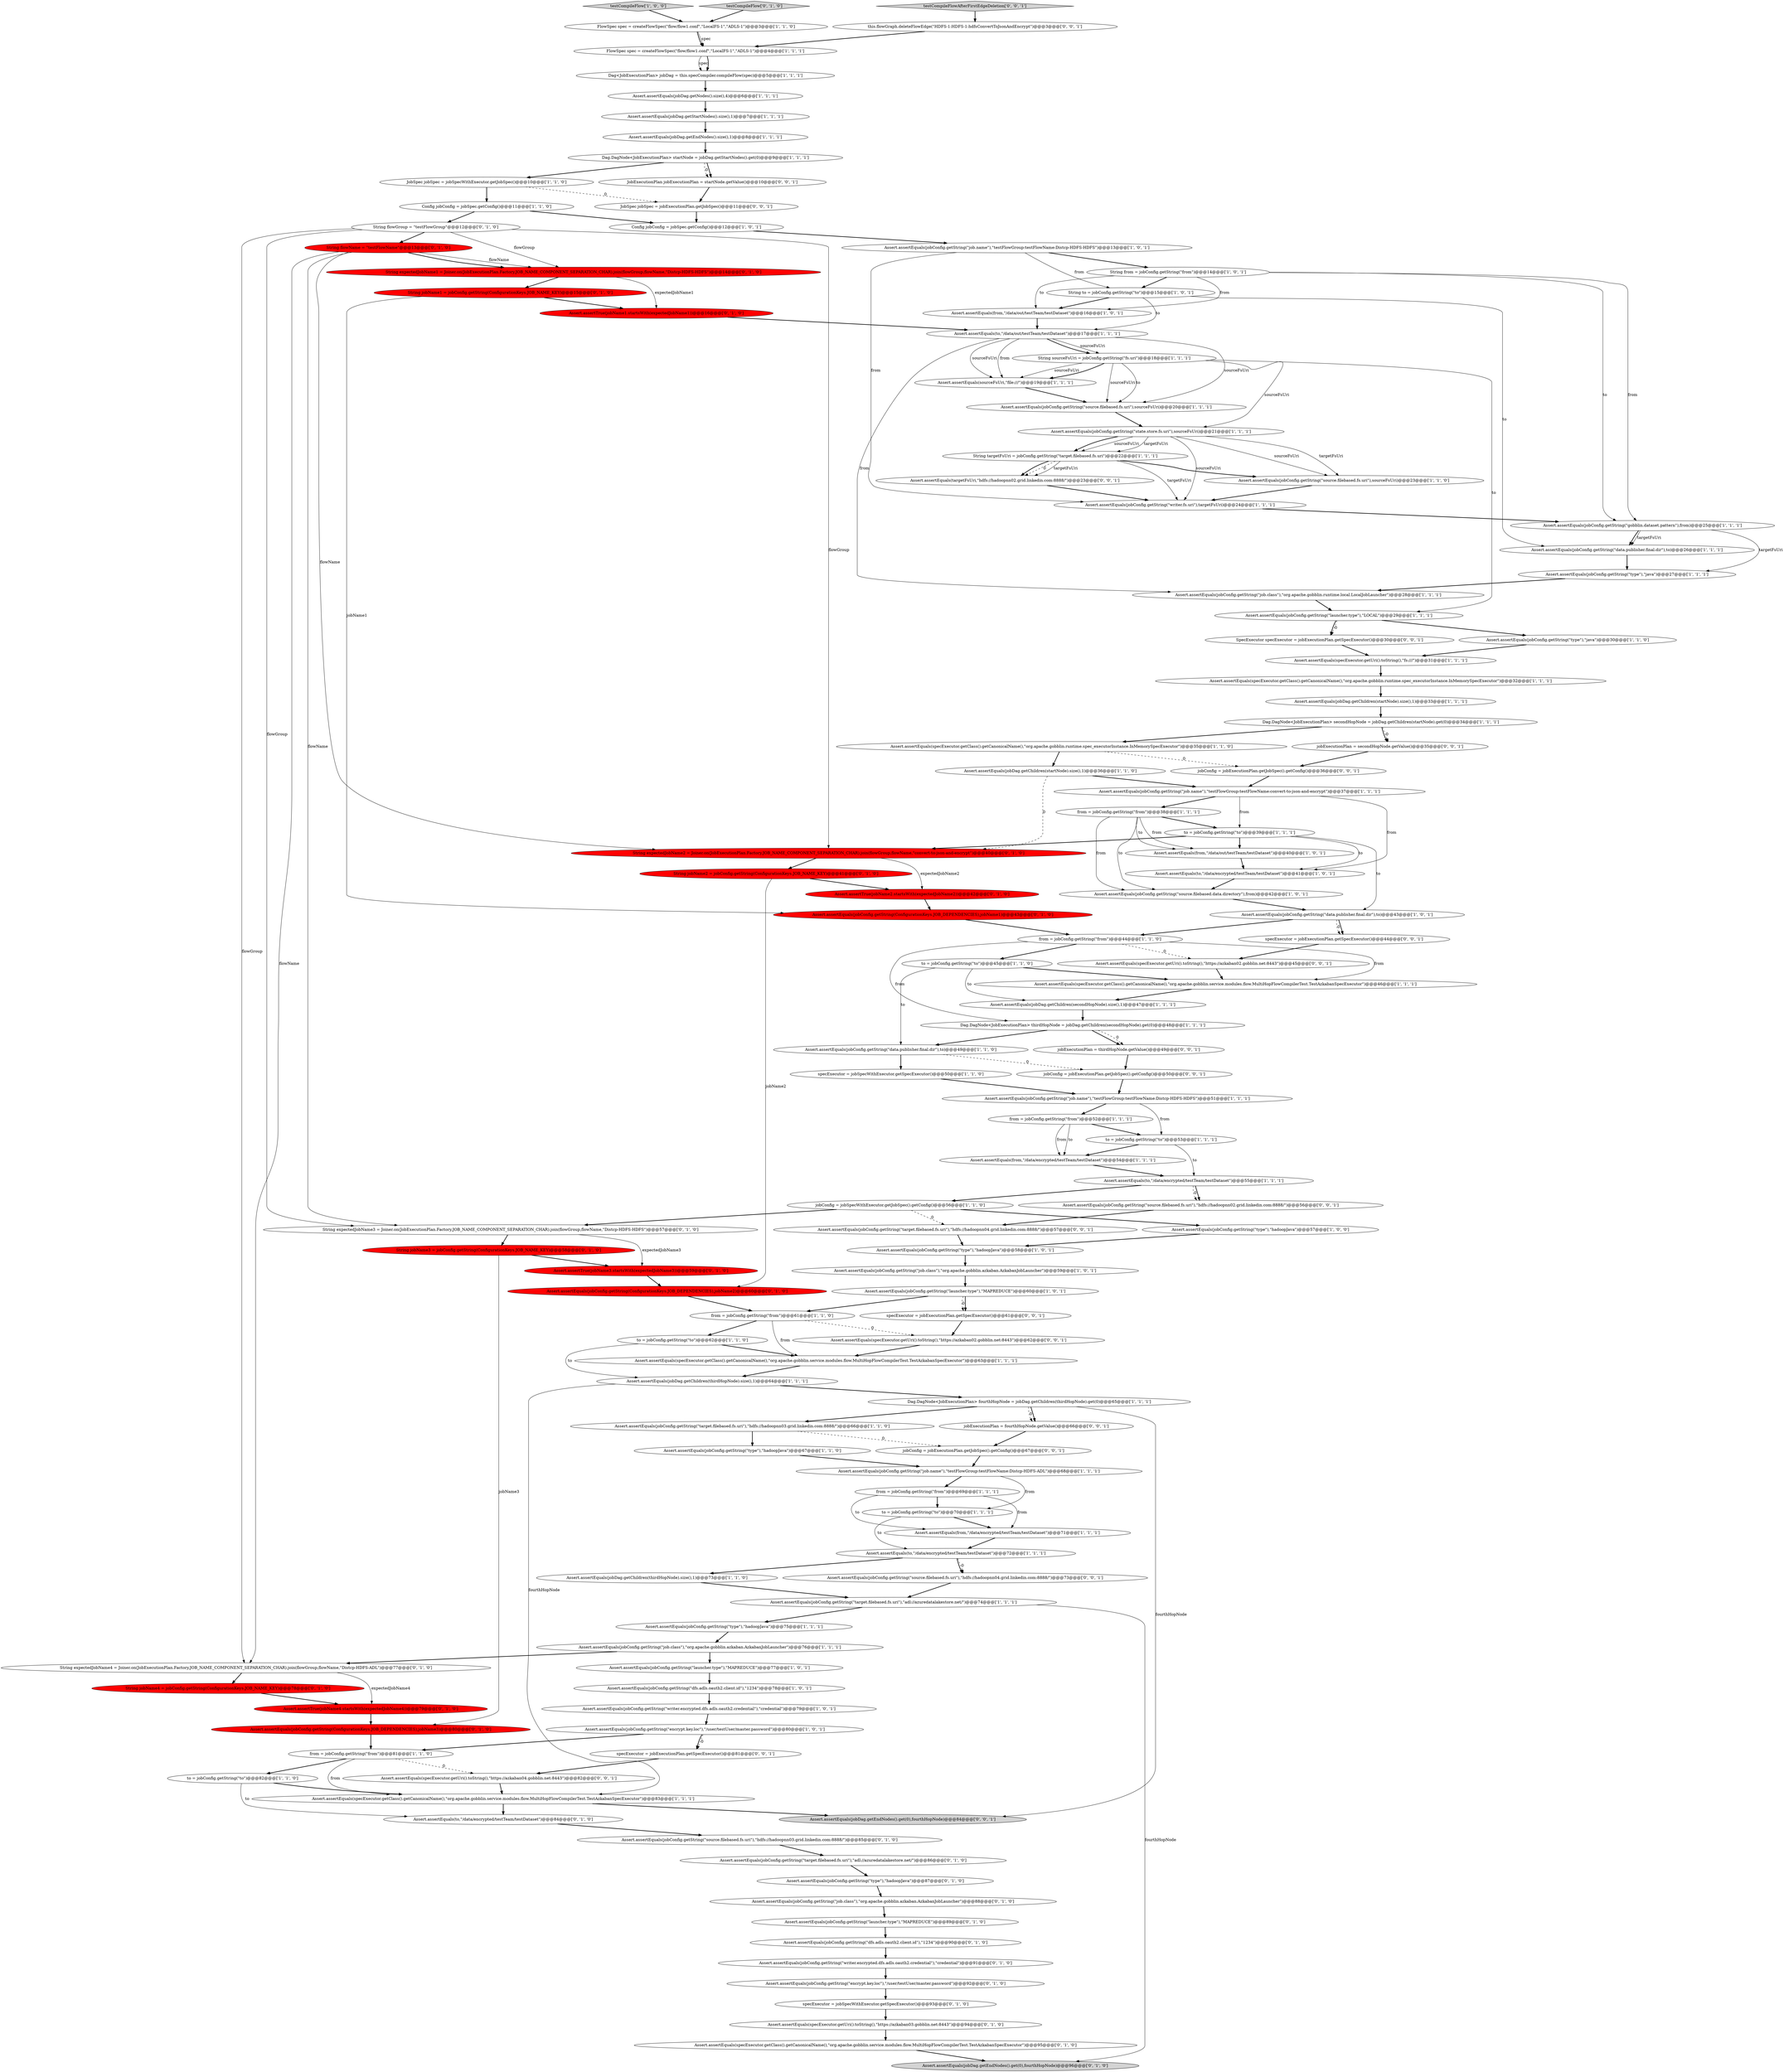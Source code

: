 digraph {
20 [style = filled, label = "Assert.assertEquals(jobConfig.getString(\"job.name\"),\"testFlowGroup:testFlowName:Distcp-HDFS-HDFS\")@@@51@@@['1', '1', '1']", fillcolor = white, shape = ellipse image = "AAA0AAABBB1BBB"];
23 [style = filled, label = "Assert.assertEquals(jobConfig.getString(\"data.publisher.final.dir\"),to)@@@43@@@['1', '0', '1']", fillcolor = white, shape = ellipse image = "AAA0AAABBB1BBB"];
76 [style = filled, label = "from = jobConfig.getString(\"from\")@@@69@@@['1', '1', '1']", fillcolor = white, shape = ellipse image = "AAA0AAABBB1BBB"];
74 [style = filled, label = "Assert.assertEquals(jobConfig.getString(\"state.store.fs.uri\"),sourceFsUri)@@@21@@@['1', '1', '1']", fillcolor = white, shape = ellipse image = "AAA0AAABBB1BBB"];
111 [style = filled, label = "Assert.assertEquals(specExecutor.getClass().getCanonicalName(),\"org.apache.gobblin.service.modules.flow.MultiHopFlowCompilerTest.TestAzkabanSpecExecutor\")@@@95@@@['0', '1', '0']", fillcolor = white, shape = ellipse image = "AAA0AAABBB2BBB"];
132 [style = filled, label = "testCompileFlowAfterFirstEdgeDeletion['0', '0', '1']", fillcolor = lightgray, shape = diamond image = "AAA0AAABBB3BBB"];
117 [style = filled, label = "jobExecutionPlan = secondHopNode.getValue()@@@35@@@['0', '0', '1']", fillcolor = white, shape = ellipse image = "AAA0AAABBB3BBB"];
77 [style = filled, label = "Assert.assertEquals(jobConfig.getString(\"launcher.type\"),\"MAPREDUCE\")@@@60@@@['1', '0', '1']", fillcolor = white, shape = ellipse image = "AAA0AAABBB1BBB"];
53 [style = filled, label = "to = jobConfig.getString(\"to\")@@@82@@@['1', '1', '0']", fillcolor = white, shape = ellipse image = "AAA0AAABBB1BBB"];
43 [style = filled, label = "String sourceFsUri = jobConfig.getString(\"fs.uri\")@@@18@@@['1', '1', '1']", fillcolor = white, shape = ellipse image = "AAA0AAABBB1BBB"];
60 [style = filled, label = "Assert.assertEquals(jobConfig.getString(\"encrypt.key.loc\"),\"/user/testUser/master.password\")@@@80@@@['1', '0', '1']", fillcolor = white, shape = ellipse image = "AAA0AAABBB1BBB"];
120 [style = filled, label = "jobExecutionPlan = fourthHopNode.getValue()@@@66@@@['0', '0', '1']", fillcolor = white, shape = ellipse image = "AAA0AAABBB3BBB"];
88 [style = filled, label = "Assert.assertEquals(jobConfig.getString(\"dfs.adls.oauth2.client.id\"),\"1234\")@@@90@@@['0', '1', '0']", fillcolor = white, shape = ellipse image = "AAA0AAABBB2BBB"];
72 [style = filled, label = "Assert.assertEquals(jobConfig.getString(\"job.name\"),\"testFlowGroup:testFlowName:Distcp-HDFS-ADL\")@@@68@@@['1', '1', '1']", fillcolor = white, shape = ellipse image = "AAA0AAABBB1BBB"];
16 [style = filled, label = "to = jobConfig.getString(\"to\")@@@53@@@['1', '1', '1']", fillcolor = white, shape = ellipse image = "AAA0AAABBB1BBB"];
91 [style = filled, label = "Assert.assertEquals(jobConfig.getString(\"source.filebased.fs.uri\"),\"hdfs://hadoopnn03.grid.linkedin.com:8888/\")@@@85@@@['0', '1', '0']", fillcolor = white, shape = ellipse image = "AAA0AAABBB2BBB"];
96 [style = filled, label = "String flowName = \"testFlowName\"@@@13@@@['0', '1', '0']", fillcolor = red, shape = ellipse image = "AAA1AAABBB2BBB"];
122 [style = filled, label = "Assert.assertEquals(specExecutor.getUri().toString(),\"https://azkaban02.gobblin.net:8443\")@@@45@@@['0', '0', '1']", fillcolor = white, shape = ellipse image = "AAA0AAABBB3BBB"];
127 [style = filled, label = "specExecutor = jobExecutionPlan.getSpecExecutor()@@@44@@@['0', '0', '1']", fillcolor = white, shape = ellipse image = "AAA0AAABBB3BBB"];
12 [style = filled, label = "Assert.assertEquals(jobConfig.getString(\"writer.encrypted.dfs.adls.oauth2.credential\"),\"credential\")@@@79@@@['1', '0', '1']", fillcolor = white, shape = ellipse image = "AAA0AAABBB1BBB"];
49 [style = filled, label = "Assert.assertEquals(jobConfig.getString(\"type\"),\"java\")@@@27@@@['1', '1', '1']", fillcolor = white, shape = ellipse image = "AAA0AAABBB1BBB"];
133 [style = filled, label = "Assert.assertEquals(targetFsUri,\"hdfs://hadoopnn02.grid.linkedin.com:8888/\")@@@23@@@['0', '0', '1']", fillcolor = white, shape = ellipse image = "AAA0AAABBB3BBB"];
10 [style = filled, label = "Dag.DagNode<JobExecutionPlan> startNode = jobDag.getStartNodes().get(0)@@@9@@@['1', '1', '1']", fillcolor = white, shape = ellipse image = "AAA0AAABBB1BBB"];
110 [style = filled, label = "Assert.assertEquals(jobConfig.getString(\"writer.encrypted.dfs.adls.oauth2.credential\"),\"credential\")@@@91@@@['0', '1', '0']", fillcolor = white, shape = ellipse image = "AAA0AAABBB2BBB"];
83 [style = filled, label = "String jobName1 = jobConfig.getString(ConfigurationKeys.JOB_NAME_KEY)@@@15@@@['0', '1', '0']", fillcolor = red, shape = ellipse image = "AAA1AAABBB2BBB"];
87 [style = filled, label = "String jobName2 = jobConfig.getString(ConfigurationKeys.JOB_NAME_KEY)@@@41@@@['0', '1', '0']", fillcolor = red, shape = ellipse image = "AAA1AAABBB2BBB"];
46 [style = filled, label = "Assert.assertEquals(jobConfig.getString(\"type\"),\"java\")@@@30@@@['1', '1', '0']", fillcolor = white, shape = ellipse image = "AAA0AAABBB1BBB"];
54 [style = filled, label = "jobConfig = jobSpecWithExecutor.getJobSpec().getConfig()@@@56@@@['1', '1', '0']", fillcolor = white, shape = ellipse image = "AAA0AAABBB1BBB"];
55 [style = filled, label = "Assert.assertEquals(jobConfig.getString(\"target.filebased.fs.uri\"),\"adl://azuredatalakestore.net/\")@@@74@@@['1', '1', '1']", fillcolor = white, shape = ellipse image = "AAA0AAABBB1BBB"];
68 [style = filled, label = "Config jobConfig = jobSpec.getConfig()@@@12@@@['1', '0', '1']", fillcolor = white, shape = ellipse image = "AAA0AAABBB1BBB"];
22 [style = filled, label = "FlowSpec spec = createFlowSpec(\"flow/flow1.conf\",\"LocalFS-1\",\"ADLS-1\")@@@3@@@['1', '1', '0']", fillcolor = white, shape = ellipse image = "AAA0AAABBB1BBB"];
48 [style = filled, label = "Assert.assertEquals(jobDag.getChildren(thirdHopNode).size(),1)@@@73@@@['1', '1', '0']", fillcolor = white, shape = ellipse image = "AAA0AAABBB1BBB"];
50 [style = filled, label = "from = jobConfig.getString(\"from\")@@@52@@@['1', '1', '1']", fillcolor = white, shape = ellipse image = "AAA0AAABBB1BBB"];
102 [style = filled, label = "Assert.assertEquals(jobConfig.getString(ConfigurationKeys.JOB_DEPENDENCIES),jobName3)@@@80@@@['0', '1', '0']", fillcolor = red, shape = ellipse image = "AAA1AAABBB2BBB"];
11 [style = filled, label = "to = jobConfig.getString(\"to\")@@@62@@@['1', '1', '0']", fillcolor = white, shape = ellipse image = "AAA0AAABBB1BBB"];
109 [style = filled, label = "String expectedJobName3 = Joiner.on(JobExecutionPlan.Factory.JOB_NAME_COMPONENT_SEPARATION_CHAR).join(flowGroup,flowName,\"Distcp-HDFS-HDFS\")@@@57@@@['0', '1', '0']", fillcolor = white, shape = ellipse image = "AAA0AAABBB2BBB"];
95 [style = filled, label = "String jobName4 = jobConfig.getString(ConfigurationKeys.JOB_NAME_KEY)@@@78@@@['0', '1', '0']", fillcolor = red, shape = ellipse image = "AAA1AAABBB2BBB"];
5 [style = filled, label = "Assert.assertEquals(sourceFsUri,\"file:///\")@@@19@@@['1', '1', '1']", fillcolor = white, shape = ellipse image = "AAA0AAABBB1BBB"];
126 [style = filled, label = "Assert.assertEquals(jobDag.getEndNodes().get(0),fourthHopNode)@@@84@@@['0', '0', '1']", fillcolor = lightgray, shape = ellipse image = "AAA0AAABBB3BBB"];
106 [style = filled, label = "Assert.assertEquals(jobConfig.getString(\"encrypt.key.loc\"),\"/user/testUser/master.password\")@@@92@@@['0', '1', '0']", fillcolor = white, shape = ellipse image = "AAA0AAABBB2BBB"];
24 [style = filled, label = "Assert.assertEquals(from,\"/data/encrypted/testTeam/testDataset\")@@@54@@@['1', '1', '1']", fillcolor = white, shape = ellipse image = "AAA0AAABBB1BBB"];
27 [style = filled, label = "Assert.assertEquals(jobConfig.getString(\"job.class\"),\"org.apache.gobblin.azkaban.AzkabanJobLauncher\")@@@59@@@['1', '0', '1']", fillcolor = white, shape = ellipse image = "AAA0AAABBB1BBB"];
59 [style = filled, label = "Assert.assertEquals(to,\"/data/encrypted/testTeam/testDataset\")@@@41@@@['1', '0', '1']", fillcolor = white, shape = ellipse image = "AAA0AAABBB1BBB"];
116 [style = filled, label = "jobConfig = jobExecutionPlan.getJobSpec().getConfig()@@@36@@@['0', '0', '1']", fillcolor = white, shape = ellipse image = "AAA0AAABBB3BBB"];
67 [style = filled, label = "from = jobConfig.getString(\"from\")@@@38@@@['1', '1', '1']", fillcolor = white, shape = ellipse image = "AAA0AAABBB1BBB"];
64 [style = filled, label = "Assert.assertEquals(jobDag.getChildren(thirdHopNode).size(),1)@@@64@@@['1', '1', '1']", fillcolor = white, shape = ellipse image = "AAA0AAABBB1BBB"];
108 [style = filled, label = "testCompileFlow['0', '1', '0']", fillcolor = lightgray, shape = diamond image = "AAA0AAABBB2BBB"];
42 [style = filled, label = "Assert.assertEquals(jobConfig.getString(\"data.publisher.final.dir\"),to)@@@26@@@['1', '1', '1']", fillcolor = white, shape = ellipse image = "AAA0AAABBB1BBB"];
47 [style = filled, label = "Assert.assertEquals(jobDag.getNodes().size(),4)@@@6@@@['1', '1', '1']", fillcolor = white, shape = ellipse image = "AAA0AAABBB1BBB"];
39 [style = filled, label = "Assert.assertEquals(jobConfig.getString(\"job.class\"),\"org.apache.gobblin.runtime.local.LocalJobLauncher\")@@@28@@@['1', '1', '1']", fillcolor = white, shape = ellipse image = "AAA0AAABBB1BBB"];
71 [style = filled, label = "Assert.assertEquals(specExecutor.getClass().getCanonicalName(),\"org.apache.gobblin.service.modules.flow.MultiHopFlowCompilerTest.TestAzkabanSpecExecutor\")@@@83@@@['1', '1', '1']", fillcolor = white, shape = ellipse image = "AAA0AAABBB1BBB"];
4 [style = filled, label = "Dag<JobExecutionPlan> jobDag = this.specCompiler.compileFlow(spec)@@@5@@@['1', '1', '1']", fillcolor = white, shape = ellipse image = "AAA0AAABBB1BBB"];
7 [style = filled, label = "String from = jobConfig.getString(\"from\")@@@14@@@['1', '0', '1']", fillcolor = white, shape = ellipse image = "AAA0AAABBB1BBB"];
118 [style = filled, label = "jobConfig = jobExecutionPlan.getJobSpec().getConfig()@@@67@@@['0', '0', '1']", fillcolor = white, shape = ellipse image = "AAA0AAABBB3BBB"];
0 [style = filled, label = "Assert.assertEquals(jobConfig.getString(\"source.filebased.fs.uri\"),sourceFsUri)@@@23@@@['1', '1', '0']", fillcolor = white, shape = ellipse image = "AAA0AAABBB1BBB"];
84 [style = filled, label = "String expectedJobName1 = Joiner.on(JobExecutionPlan.Factory.JOB_NAME_COMPONENT_SEPARATION_CHAR).join(flowGroup,flowName,\"Distcp-HDFS-HDFS\")@@@14@@@['0', '1', '0']", fillcolor = red, shape = ellipse image = "AAA1AAABBB2BBB"];
35 [style = filled, label = "Assert.assertEquals(jobConfig.getString(\"launcher.type\"),\"LOCAL\")@@@29@@@['1', '1', '1']", fillcolor = white, shape = ellipse image = "AAA0AAABBB1BBB"];
56 [style = filled, label = "Assert.assertEquals(from,\"/data/out/testTeam/testDataset\")@@@16@@@['1', '0', '1']", fillcolor = white, shape = ellipse image = "AAA0AAABBB1BBB"];
41 [style = filled, label = "Assert.assertEquals(jobConfig.getString(\"source.filebased.fs.uri\"),sourceFsUri)@@@20@@@['1', '1', '1']", fillcolor = white, shape = ellipse image = "AAA0AAABBB1BBB"];
8 [style = filled, label = "testCompileFlow['1', '0', '0']", fillcolor = lightgray, shape = diamond image = "AAA0AAABBB1BBB"];
6 [style = filled, label = "Assert.assertEquals(specExecutor.getClass().getCanonicalName(),\"org.apache.gobblin.service.modules.flow.MultiHopFlowCompilerTest.TestAzkabanSpecExecutor\")@@@46@@@['1', '1', '1']", fillcolor = white, shape = ellipse image = "AAA0AAABBB1BBB"];
14 [style = filled, label = "Assert.assertEquals(jobDag.getChildren(startNode).size(),1)@@@36@@@['1', '1', '0']", fillcolor = white, shape = ellipse image = "AAA0AAABBB1BBB"];
2 [style = filled, label = "Assert.assertEquals(to,\"/data/encrypted/testTeam/testDataset\")@@@55@@@['1', '1', '1']", fillcolor = white, shape = ellipse image = "AAA0AAABBB1BBB"];
28 [style = filled, label = "Assert.assertEquals(jobConfig.getString(\"gobblin.dataset.pattern\"),from)@@@25@@@['1', '1', '1']", fillcolor = white, shape = ellipse image = "AAA0AAABBB1BBB"];
29 [style = filled, label = "to = jobConfig.getString(\"to\")@@@70@@@['1', '1', '1']", fillcolor = white, shape = ellipse image = "AAA0AAABBB1BBB"];
32 [style = filled, label = "Assert.assertEquals(specExecutor.getClass().getCanonicalName(),\"org.apache.gobblin.runtime.spec_executorInstance.InMemorySpecExecutor\")@@@35@@@['1', '1', '0']", fillcolor = white, shape = ellipse image = "AAA0AAABBB1BBB"];
124 [style = filled, label = "Assert.assertEquals(specExecutor.getUri().toString(),\"https://azkaban04.gobblin.net:8443\")@@@82@@@['0', '0', '1']", fillcolor = white, shape = ellipse image = "AAA0AAABBB3BBB"];
86 [style = filled, label = "Assert.assertEquals(jobConfig.getString(\"target.filebased.fs.uri\"),\"adl://azuredatalakestore.net/\")@@@86@@@['0', '1', '0']", fillcolor = white, shape = ellipse image = "AAA0AAABBB2BBB"];
26 [style = filled, label = "Config jobConfig = jobSpec.getConfig()@@@11@@@['1', '1', '0']", fillcolor = white, shape = ellipse image = "AAA0AAABBB1BBB"];
92 [style = filled, label = "String jobName3 = jobConfig.getString(ConfigurationKeys.JOB_NAME_KEY)@@@58@@@['0', '1', '0']", fillcolor = red, shape = ellipse image = "AAA1AAABBB2BBB"];
63 [style = filled, label = "Dag.DagNode<JobExecutionPlan> fourthHopNode = jobDag.getChildren(thirdHopNode).get(0)@@@65@@@['1', '1', '1']", fillcolor = white, shape = ellipse image = "AAA0AAABBB1BBB"];
65 [style = filled, label = "Assert.assertEquals(jobConfig.getString(\"job.name\"),\"testFlowGroup:testFlowName:Distcp-HDFS-HDFS\")@@@13@@@['1', '0', '1']", fillcolor = white, shape = ellipse image = "AAA0AAABBB1BBB"];
90 [style = filled, label = "Assert.assertEquals(jobDag.getEndNodes().get(0),fourthHopNode)@@@96@@@['0', '1', '0']", fillcolor = lightgray, shape = ellipse image = "AAA0AAABBB2BBB"];
69 [style = filled, label = "Assert.assertEquals(jobConfig.getString(\"launcher.type\"),\"MAPREDUCE\")@@@77@@@['1', '0', '1']", fillcolor = white, shape = ellipse image = "AAA0AAABBB1BBB"];
3 [style = filled, label = "Assert.assertEquals(jobConfig.getString(\"type\"),\"hadoopJava\")@@@58@@@['1', '0', '1']", fillcolor = white, shape = ellipse image = "AAA0AAABBB1BBB"];
85 [style = filled, label = "Assert.assertTrue(jobName4.startsWith(expectedJobName4))@@@79@@@['0', '1', '0']", fillcolor = red, shape = ellipse image = "AAA1AAABBB2BBB"];
119 [style = filled, label = "Assert.assertEquals(jobConfig.getString(\"source.filebased.fs.uri\"),\"hdfs://hadoopnn04.grid.linkedin.com:8888/\")@@@73@@@['0', '0', '1']", fillcolor = white, shape = ellipse image = "AAA0AAABBB3BBB"];
57 [style = filled, label = "Assert.assertEquals(jobConfig.getString(\"type\"),\"hadoopJava\")@@@67@@@['1', '1', '0']", fillcolor = white, shape = ellipse image = "AAA0AAABBB1BBB"];
44 [style = filled, label = "from = jobConfig.getString(\"from\")@@@44@@@['1', '1', '0']", fillcolor = white, shape = ellipse image = "AAA0AAABBB1BBB"];
81 [style = filled, label = "Dag.DagNode<JobExecutionPlan> thirdHopNode = jobDag.getChildren(secondHopNode).get(0)@@@48@@@['1', '1', '1']", fillcolor = white, shape = ellipse image = "AAA0AAABBB1BBB"];
25 [style = filled, label = "from = jobConfig.getString(\"from\")@@@61@@@['1', '1', '0']", fillcolor = white, shape = ellipse image = "AAA0AAABBB1BBB"];
107 [style = filled, label = "Assert.assertEquals(jobConfig.getString(ConfigurationKeys.JOB_DEPENDENCIES),jobName1)@@@43@@@['0', '1', '0']", fillcolor = red, shape = ellipse image = "AAA1AAABBB2BBB"];
97 [style = filled, label = "Assert.assertEquals(jobConfig.getString(\"job.class\"),\"org.apache.gobblin.azkaban.AzkabanJobLauncher\")@@@88@@@['0', '1', '0']", fillcolor = white, shape = ellipse image = "AAA0AAABBB2BBB"];
98 [style = filled, label = "Assert.assertEquals(jobConfig.getString(ConfigurationKeys.JOB_DEPENDENCIES),jobName2)@@@60@@@['0', '1', '0']", fillcolor = red, shape = ellipse image = "AAA1AAABBB2BBB"];
62 [style = filled, label = "Assert.assertEquals(jobDag.getStartNodes().size(),1)@@@7@@@['1', '1', '1']", fillcolor = white, shape = ellipse image = "AAA0AAABBB1BBB"];
58 [style = filled, label = "Assert.assertEquals(jobDag.getEndNodes().size(),1)@@@8@@@['1', '1', '1']", fillcolor = white, shape = ellipse image = "AAA0AAABBB1BBB"];
34 [style = filled, label = "Assert.assertEquals(jobConfig.getString(\"writer.fs.uri\"),targetFsUri)@@@24@@@['1', '1', '1']", fillcolor = white, shape = ellipse image = "AAA0AAABBB1BBB"];
66 [style = filled, label = "FlowSpec spec = createFlowSpec(\"flow/flow1.conf\",\"LocalFS-1\",\"ADLS-1\")@@@4@@@['1', '1', '1']", fillcolor = white, shape = ellipse image = "AAA0AAABBB1BBB"];
89 [style = filled, label = "String expectedJobName4 = Joiner.on(JobExecutionPlan.Factory.JOB_NAME_COMPONENT_SEPARATION_CHAR).join(flowGroup,flowName,\"Distcp-HDFS-ADL\")@@@77@@@['0', '1', '0']", fillcolor = white, shape = ellipse image = "AAA0AAABBB2BBB"];
104 [style = filled, label = "String flowGroup = \"testFlowGroup\"@@@12@@@['0', '1', '0']", fillcolor = white, shape = ellipse image = "AAA0AAABBB2BBB"];
21 [style = filled, label = "Assert.assertEquals(specExecutor.getClass().getCanonicalName(),\"org.apache.gobblin.service.modules.flow.MultiHopFlowCompilerTest.TestAzkabanSpecExecutor\")@@@63@@@['1', '1', '1']", fillcolor = white, shape = ellipse image = "AAA0AAABBB1BBB"];
37 [style = filled, label = "String targetFsUri = jobConfig.getString(\"target.filebased.fs.uri\")@@@22@@@['1', '1', '1']", fillcolor = white, shape = ellipse image = "AAA0AAABBB1BBB"];
123 [style = filled, label = "this.flowGraph.deleteFlowEdge(\"HDFS-1:HDFS-1:hdfsConvertToJsonAndEncrypt\")@@@3@@@['0', '0', '1']", fillcolor = white, shape = ellipse image = "AAA0AAABBB3BBB"];
33 [style = filled, label = "specExecutor = jobSpecWithExecutor.getSpecExecutor()@@@50@@@['1', '1', '0']", fillcolor = white, shape = ellipse image = "AAA0AAABBB1BBB"];
38 [style = filled, label = "Assert.assertEquals(jobConfig.getString(\"type\"),\"hadoopJava\")@@@57@@@['1', '0', '0']", fillcolor = white, shape = ellipse image = "AAA0AAABBB1BBB"];
101 [style = filled, label = "Assert.assertEquals(jobConfig.getString(\"type\"),\"hadoopJava\")@@@87@@@['0', '1', '0']", fillcolor = white, shape = ellipse image = "AAA0AAABBB2BBB"];
73 [style = filled, label = "Assert.assertEquals(to,\"/data/encrypted/testTeam/testDataset\")@@@72@@@['1', '1', '1']", fillcolor = white, shape = ellipse image = "AAA0AAABBB1BBB"];
99 [style = filled, label = "specExecutor = jobSpecWithExecutor.getSpecExecutor()@@@93@@@['0', '1', '0']", fillcolor = white, shape = ellipse image = "AAA0AAABBB2BBB"];
78 [style = filled, label = "String to = jobConfig.getString(\"to\")@@@15@@@['1', '0', '1']", fillcolor = white, shape = ellipse image = "AAA0AAABBB1BBB"];
130 [style = filled, label = "Assert.assertEquals(jobConfig.getString(\"target.filebased.fs.uri\"),\"hdfs://hadoopnn04.grid.linkedin.com:8888/\")@@@57@@@['0', '0', '1']", fillcolor = white, shape = ellipse image = "AAA0AAABBB3BBB"];
93 [style = filled, label = "Assert.assertTrue(jobName1.startsWith(expectedJobName1))@@@16@@@['0', '1', '0']", fillcolor = red, shape = ellipse image = "AAA1AAABBB2BBB"];
94 [style = filled, label = "Assert.assertTrue(jobName2.startsWith(expectedJobName2))@@@42@@@['0', '1', '0']", fillcolor = red, shape = ellipse image = "AAA1AAABBB2BBB"];
9 [style = filled, label = "Assert.assertEquals(from,\"/data/out/testTeam/testDataset\")@@@40@@@['1', '0', '1']", fillcolor = white, shape = ellipse image = "AAA0AAABBB1BBB"];
70 [style = filled, label = "from = jobConfig.getString(\"from\")@@@81@@@['1', '1', '0']", fillcolor = white, shape = ellipse image = "AAA0AAABBB1BBB"];
121 [style = filled, label = "Assert.assertEquals(specExecutor.getUri().toString(),\"https://azkaban02.gobblin.net:8443\")@@@62@@@['0', '0', '1']", fillcolor = white, shape = ellipse image = "AAA0AAABBB3BBB"];
30 [style = filled, label = "Assert.assertEquals(jobConfig.getString(\"job.name\"),\"testFlowGroup:testFlowName:convert-to-json-and-encrypt\")@@@37@@@['1', '1', '1']", fillcolor = white, shape = ellipse image = "AAA0AAABBB1BBB"];
15 [style = filled, label = "Assert.assertEquals(from,\"/data/encrypted/testTeam/testDataset\")@@@71@@@['1', '1', '1']", fillcolor = white, shape = ellipse image = "AAA0AAABBB1BBB"];
61 [style = filled, label = "JobSpec jobSpec = jobSpecWithExecutor.getJobSpec()@@@10@@@['1', '1', '0']", fillcolor = white, shape = ellipse image = "AAA0AAABBB1BBB"];
79 [style = filled, label = "Assert.assertEquals(jobDag.getChildren(secondHopNode).size(),1)@@@47@@@['1', '1', '1']", fillcolor = white, shape = ellipse image = "AAA0AAABBB1BBB"];
112 [style = filled, label = "Assert.assertEquals(specExecutor.getUri().toString(),\"https://azkaban03.gobblin.net:8443\")@@@94@@@['0', '1', '0']", fillcolor = white, shape = ellipse image = "AAA0AAABBB2BBB"];
45 [style = filled, label = "Assert.assertEquals(jobConfig.getString(\"dfs.adls.oauth2.client.id\"),\"1234\")@@@78@@@['1', '0', '1']", fillcolor = white, shape = ellipse image = "AAA0AAABBB1BBB"];
51 [style = filled, label = "Assert.assertEquals(jobConfig.getString(\"type\"),\"hadoopJava\")@@@75@@@['1', '1', '1']", fillcolor = white, shape = ellipse image = "AAA0AAABBB1BBB"];
103 [style = filled, label = "Assert.assertTrue(jobName3.startsWith(expectedJobName3))@@@59@@@['0', '1', '0']", fillcolor = red, shape = ellipse image = "AAA1AAABBB2BBB"];
125 [style = filled, label = "JobSpec jobSpec = jobExecutionPlan.getJobSpec()@@@11@@@['0', '0', '1']", fillcolor = white, shape = ellipse image = "AAA0AAABBB3BBB"];
1 [style = filled, label = "to = jobConfig.getString(\"to\")@@@45@@@['1', '1', '0']", fillcolor = white, shape = ellipse image = "AAA0AAABBB1BBB"];
19 [style = filled, label = "Assert.assertEquals(jobConfig.getString(\"target.filebased.fs.uri\"),\"hdfs://hadoopnn03.grid.linkedin.com:8888/\")@@@66@@@['1', '1', '0']", fillcolor = white, shape = ellipse image = "AAA0AAABBB1BBB"];
40 [style = filled, label = "Assert.assertEquals(jobConfig.getString(\"job.class\"),\"org.apache.gobblin.azkaban.AzkabanJobLauncher\")@@@76@@@['1', '1', '1']", fillcolor = white, shape = ellipse image = "AAA0AAABBB1BBB"];
129 [style = filled, label = "specExecutor = jobExecutionPlan.getSpecExecutor()@@@81@@@['0', '0', '1']", fillcolor = white, shape = ellipse image = "AAA0AAABBB3BBB"];
105 [style = filled, label = "String expectedJobName2 = Joiner.on(JobExecutionPlan.Factory.JOB_NAME_COMPONENT_SEPARATION_CHAR).join(flowGroup,flowName,\"convert-to-json-and-encrypt\")@@@40@@@['0', '1', '0']", fillcolor = red, shape = ellipse image = "AAA1AAABBB2BBB"];
75 [style = filled, label = "Dag.DagNode<JobExecutionPlan> secondHopNode = jobDag.getChildren(startNode).get(0)@@@34@@@['1', '1', '1']", fillcolor = white, shape = ellipse image = "AAA0AAABBB1BBB"];
36 [style = filled, label = "Assert.assertEquals(to,\"/data/out/testTeam/testDataset\")@@@17@@@['1', '1', '1']", fillcolor = white, shape = ellipse image = "AAA0AAABBB1BBB"];
52 [style = filled, label = "Assert.assertEquals(jobConfig.getString(\"source.filebased.data.directory\"),from)@@@42@@@['1', '0', '1']", fillcolor = white, shape = ellipse image = "AAA0AAABBB1BBB"];
131 [style = filled, label = "jobConfig = jobExecutionPlan.getJobSpec().getConfig()@@@50@@@['0', '0', '1']", fillcolor = white, shape = ellipse image = "AAA0AAABBB3BBB"];
115 [style = filled, label = "JobExecutionPlan jobExecutionPlan = startNode.getValue()@@@10@@@['0', '0', '1']", fillcolor = white, shape = ellipse image = "AAA0AAABBB3BBB"];
128 [style = filled, label = "Assert.assertEquals(jobConfig.getString(\"source.filebased.fs.uri\"),\"hdfs://hadoopnn02.grid.linkedin.com:8888/\")@@@56@@@['0', '0', '1']", fillcolor = white, shape = ellipse image = "AAA0AAABBB3BBB"];
134 [style = filled, label = "jobExecutionPlan = thirdHopNode.getValue()@@@49@@@['0', '0', '1']", fillcolor = white, shape = ellipse image = "AAA0AAABBB3BBB"];
17 [style = filled, label = "Assert.assertEquals(specExecutor.getClass().getCanonicalName(),\"org.apache.gobblin.runtime.spec_executorInstance.InMemorySpecExecutor\")@@@32@@@['1', '1', '1']", fillcolor = white, shape = ellipse image = "AAA0AAABBB1BBB"];
100 [style = filled, label = "Assert.assertEquals(jobConfig.getString(\"launcher.type\"),\"MAPREDUCE\")@@@89@@@['0', '1', '0']", fillcolor = white, shape = ellipse image = "AAA0AAABBB2BBB"];
80 [style = filled, label = "Assert.assertEquals(specExecutor.getUri().toString(),\"fs:///\")@@@31@@@['1', '1', '1']", fillcolor = white, shape = ellipse image = "AAA0AAABBB1BBB"];
114 [style = filled, label = "specExecutor = jobExecutionPlan.getSpecExecutor()@@@61@@@['0', '0', '1']", fillcolor = white, shape = ellipse image = "AAA0AAABBB3BBB"];
82 [style = filled, label = "Assert.assertEquals(to,\"/data/encrypted/testTeam/testDataset\")@@@84@@@['0', '1', '0']", fillcolor = white, shape = ellipse image = "AAA0AAABBB2BBB"];
13 [style = filled, label = "Assert.assertEquals(jobDag.getChildren(startNode).size(),1)@@@33@@@['1', '1', '1']", fillcolor = white, shape = ellipse image = "AAA0AAABBB1BBB"];
31 [style = filled, label = "Assert.assertEquals(jobConfig.getString(\"data.publisher.final.dir\"),to)@@@49@@@['1', '1', '0']", fillcolor = white, shape = ellipse image = "AAA0AAABBB1BBB"];
113 [style = filled, label = "SpecExecutor specExecutor = jobExecutionPlan.getSpecExecutor()@@@30@@@['0', '0', '1']", fillcolor = white, shape = ellipse image = "AAA0AAABBB3BBB"];
18 [style = filled, label = "to = jobConfig.getString(\"to\")@@@39@@@['1', '1', '1']", fillcolor = white, shape = ellipse image = "AAA0AAABBB1BBB"];
96->89 [style = solid, label="flowName"];
29->15 [style = bold, label=""];
37->0 [style = bold, label=""];
98->25 [style = bold, label=""];
50->24 [style = solid, label="from"];
77->25 [style = bold, label=""];
7->56 [style = solid, label="to"];
104->109 [style = solid, label="flowGroup"];
89->95 [style = bold, label=""];
102->70 [style = bold, label=""];
60->129 [style = dashed, label="0"];
87->94 [style = bold, label=""];
129->124 [style = bold, label=""];
96->105 [style = solid, label="flowName"];
29->73 [style = solid, label="to"];
96->109 [style = solid, label="flowName"];
118->72 [style = bold, label=""];
105->94 [style = solid, label="expectedJobName2"];
109->92 [style = bold, label=""];
22->66 [style = solid, label="spec"];
55->51 [style = bold, label=""];
93->36 [style = bold, label=""];
63->120 [style = dashed, label="0"];
70->53 [style = bold, label=""];
36->39 [style = solid, label="from"];
91->86 [style = bold, label=""];
41->74 [style = bold, label=""];
94->107 [style = bold, label=""];
3->27 [style = bold, label=""];
133->34 [style = bold, label=""];
123->66 [style = bold, label=""];
109->103 [style = solid, label="expectedJobName3"];
25->21 [style = solid, label="from"];
116->30 [style = bold, label=""];
74->37 [style = bold, label=""];
65->7 [style = bold, label=""];
66->4 [style = solid, label="spec"];
49->39 [style = bold, label=""];
54->109 [style = bold, label=""];
83->93 [style = bold, label=""];
23->127 [style = dashed, label="0"];
43->41 [style = solid, label="sourceFsUri"];
10->115 [style = bold, label=""];
73->119 [style = bold, label=""];
74->0 [style = solid, label="sourceFsUri"];
77->114 [style = dashed, label="0"];
44->1 [style = bold, label=""];
81->31 [style = bold, label=""];
26->104 [style = bold, label=""];
75->117 [style = bold, label=""];
28->42 [style = bold, label=""];
43->5 [style = solid, label="sourceFsUri"];
100->88 [style = bold, label=""];
87->98 [style = solid, label="jobName2"];
54->38 [style = bold, label=""];
27->77 [style = bold, label=""];
26->68 [style = bold, label=""];
18->105 [style = bold, label=""];
18->59 [style = solid, label="to"];
46->80 [style = bold, label=""];
23->44 [style = bold, label=""];
36->5 [style = solid, label="from"];
82->91 [style = bold, label=""];
43->41 [style = solid, label="to"];
28->49 [style = solid, label="targetFsUri"];
30->67 [style = bold, label=""];
61->26 [style = bold, label=""];
52->23 [style = bold, label=""];
23->127 [style = bold, label=""];
10->61 [style = bold, label=""];
14->30 [style = bold, label=""];
67->18 [style = bold, label=""];
72->29 [style = solid, label="from"];
78->42 [style = solid, label="to"];
44->81 [style = solid, label="from"];
115->125 [style = bold, label=""];
132->123 [style = bold, label=""];
60->70 [style = bold, label=""];
75->117 [style = dashed, label="0"];
125->68 [style = bold, label=""];
36->43 [style = solid, label="sourceFsUri"];
121->21 [style = bold, label=""];
65->34 [style = solid, label="from"];
78->36 [style = solid, label="to"];
31->131 [style = dashed, label="0"];
79->81 [style = bold, label=""];
40->89 [style = bold, label=""];
43->74 [style = solid, label="sourceFsUri"];
120->118 [style = bold, label=""];
55->90 [style = solid, label="fourthHopNode"];
28->42 [style = solid, label="targetFsUri"];
19->118 [style = dashed, label="0"];
36->41 [style = solid, label="sourceFsUri"];
8->22 [style = bold, label=""];
13->75 [style = bold, label=""];
65->78 [style = solid, label="from"];
2->128 [style = dashed, label="0"];
0->34 [style = bold, label=""];
112->111 [style = bold, label=""];
19->57 [style = bold, label=""];
106->99 [style = bold, label=""];
7->78 [style = bold, label=""];
76->15 [style = solid, label="to"];
128->130 [style = bold, label=""];
74->0 [style = solid, label="targetFsUri"];
73->48 [style = bold, label=""];
39->35 [style = bold, label=""];
31->33 [style = bold, label=""];
48->55 [style = bold, label=""];
92->103 [style = bold, label=""];
18->9 [style = bold, label=""];
7->28 [style = solid, label="from"];
122->6 [style = bold, label=""];
104->84 [style = solid, label="flowGroup"];
7->56 [style = solid, label="from"];
92->102 [style = solid, label="jobName3"];
4->47 [style = bold, label=""];
76->15 [style = solid, label="from"];
67->9 [style = solid, label="to"];
50->24 [style = solid, label="to"];
14->105 [style = dashed, label="0"];
12->60 [style = bold, label=""];
103->98 [style = bold, label=""];
36->43 [style = bold, label=""];
10->115 [style = dashed, label="0"];
96->84 [style = solid, label="flowName"];
37->133 [style = dashed, label="0"];
43->35 [style = solid, label="to"];
56->36 [style = bold, label=""];
88->110 [style = bold, label=""];
7->28 [style = solid, label="to"];
16->24 [style = bold, label=""];
11->21 [style = bold, label=""];
68->65 [style = bold, label=""];
32->116 [style = dashed, label="0"];
83->107 [style = solid, label="jobName1"];
1->79 [style = solid, label="to"];
1->31 [style = solid, label="to"];
32->14 [style = bold, label=""];
74->34 [style = solid, label="sourceFsUri"];
35->113 [style = bold, label=""];
131->20 [style = bold, label=""];
21->64 [style = bold, label=""];
44->122 [style = dashed, label="0"];
111->90 [style = bold, label=""];
38->3 [style = bold, label=""];
104->89 [style = solid, label="flowGroup"];
47->62 [style = bold, label=""];
76->29 [style = bold, label=""];
30->18 [style = solid, label="from"];
107->44 [style = bold, label=""];
34->28 [style = bold, label=""];
134->131 [style = bold, label=""];
51->40 [style = bold, label=""];
77->114 [style = bold, label=""];
1->6 [style = bold, label=""];
11->64 [style = solid, label="to"];
37->133 [style = solid, label="targetFsUri"];
22->66 [style = bold, label=""];
101->97 [style = bold, label=""];
43->5 [style = bold, label=""];
130->3 [style = bold, label=""];
58->10 [style = bold, label=""];
9->59 [style = bold, label=""];
6->79 [style = bold, label=""];
86->101 [style = bold, label=""];
64->71 [style = solid, label="fourthHopNode"];
119->55 [style = bold, label=""];
105->87 [style = bold, label=""];
70->124 [style = dashed, label="0"];
2->54 [style = bold, label=""];
17->13 [style = bold, label=""];
71->126 [style = bold, label=""];
60->129 [style = bold, label=""];
108->22 [style = bold, label=""];
44->6 [style = solid, label="from"];
20->50 [style = bold, label=""];
53->82 [style = solid, label="to"];
33->20 [style = bold, label=""];
110->106 [style = bold, label=""];
24->2 [style = bold, label=""];
37->133 [style = bold, label=""];
67->52 [style = solid, label="to"];
99->112 [style = bold, label=""];
104->105 [style = solid, label="flowGroup"];
104->96 [style = bold, label=""];
64->63 [style = bold, label=""];
127->122 [style = bold, label=""];
62->58 [style = bold, label=""];
59->52 [style = bold, label=""];
50->16 [style = bold, label=""];
2->128 [style = bold, label=""];
117->116 [style = bold, label=""];
95->85 [style = bold, label=""];
81->134 [style = bold, label=""];
124->71 [style = bold, label=""];
57->72 [style = bold, label=""];
66->4 [style = bold, label=""];
63->19 [style = bold, label=""];
73->119 [style = dashed, label="0"];
20->16 [style = solid, label="from"];
16->2 [style = solid, label="to"];
63->126 [style = solid, label="fourthHopNode"];
72->76 [style = bold, label=""];
45->12 [style = bold, label=""];
61->125 [style = dashed, label="0"];
74->37 [style = solid, label="sourceFsUri"];
53->71 [style = bold, label=""];
35->113 [style = dashed, label="0"];
18->23 [style = solid, label="to"];
74->37 [style = solid, label="targetFsUri"];
75->32 [style = bold, label=""];
5->41 [style = bold, label=""];
71->82 [style = bold, label=""];
67->9 [style = solid, label="from"];
25->11 [style = bold, label=""];
96->84 [style = bold, label=""];
113->80 [style = bold, label=""];
63->120 [style = bold, label=""];
37->34 [style = solid, label="targetFsUri"];
40->69 [style = bold, label=""];
81->134 [style = dashed, label="0"];
89->85 [style = solid, label="expectedJobName4"];
36->5 [style = solid, label="sourceFsUri"];
84->93 [style = solid, label="expectedJobName1"];
80->17 [style = bold, label=""];
30->59 [style = solid, label="from"];
42->49 [style = bold, label=""];
114->121 [style = bold, label=""];
97->100 [style = bold, label=""];
85->102 [style = bold, label=""];
78->56 [style = bold, label=""];
67->52 [style = solid, label="from"];
70->71 [style = solid, label="from"];
54->130 [style = dashed, label="0"];
84->83 [style = bold, label=""];
15->73 [style = bold, label=""];
69->45 [style = bold, label=""];
25->121 [style = dashed, label="0"];
35->46 [style = bold, label=""];
}
